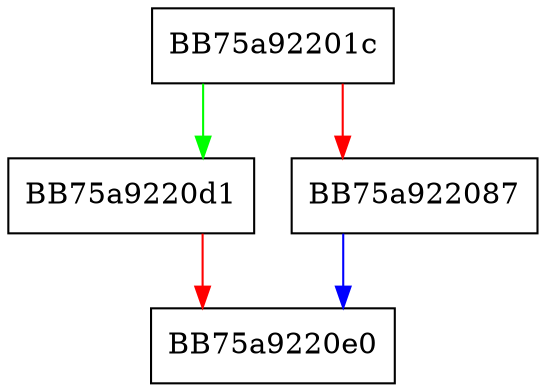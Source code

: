 digraph agent_push_configs {
  node [shape="box"];
  graph [splines=ortho];
  BB75a92201c -> BB75a9220d1 [color="green"];
  BB75a92201c -> BB75a922087 [color="red"];
  BB75a922087 -> BB75a9220e0 [color="blue"];
  BB75a9220d1 -> BB75a9220e0 [color="red"];
}